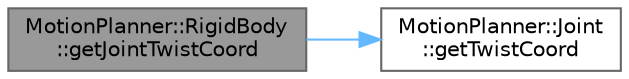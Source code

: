 digraph "MotionPlanner::RigidBody::getJointTwistCoord"
{
 // LATEX_PDF_SIZE
  bgcolor="transparent";
  edge [fontname=Helvetica,fontsize=10,labelfontname=Helvetica,labelfontsize=10];
  node [fontname=Helvetica,fontsize=10,shape=box,height=0.2,width=0.4];
  rankdir="LR";
  Node1 [label="MotionPlanner::RigidBody\l::getJointTwistCoord",height=0.2,width=0.4,color="gray40", fillcolor="grey60", style="filled", fontcolor="black",tooltip=" "];
  Node1 -> Node2 [color="steelblue1",style="solid"];
  Node2 [label="MotionPlanner::Joint\l::getTwistCoord",height=0.2,width=0.4,color="grey40", fillcolor="white", style="filled",URL="$class_motion_planner_1_1_joint.html#af409cd797c4fab0859169422fa64ce99",tooltip=" "];
}
